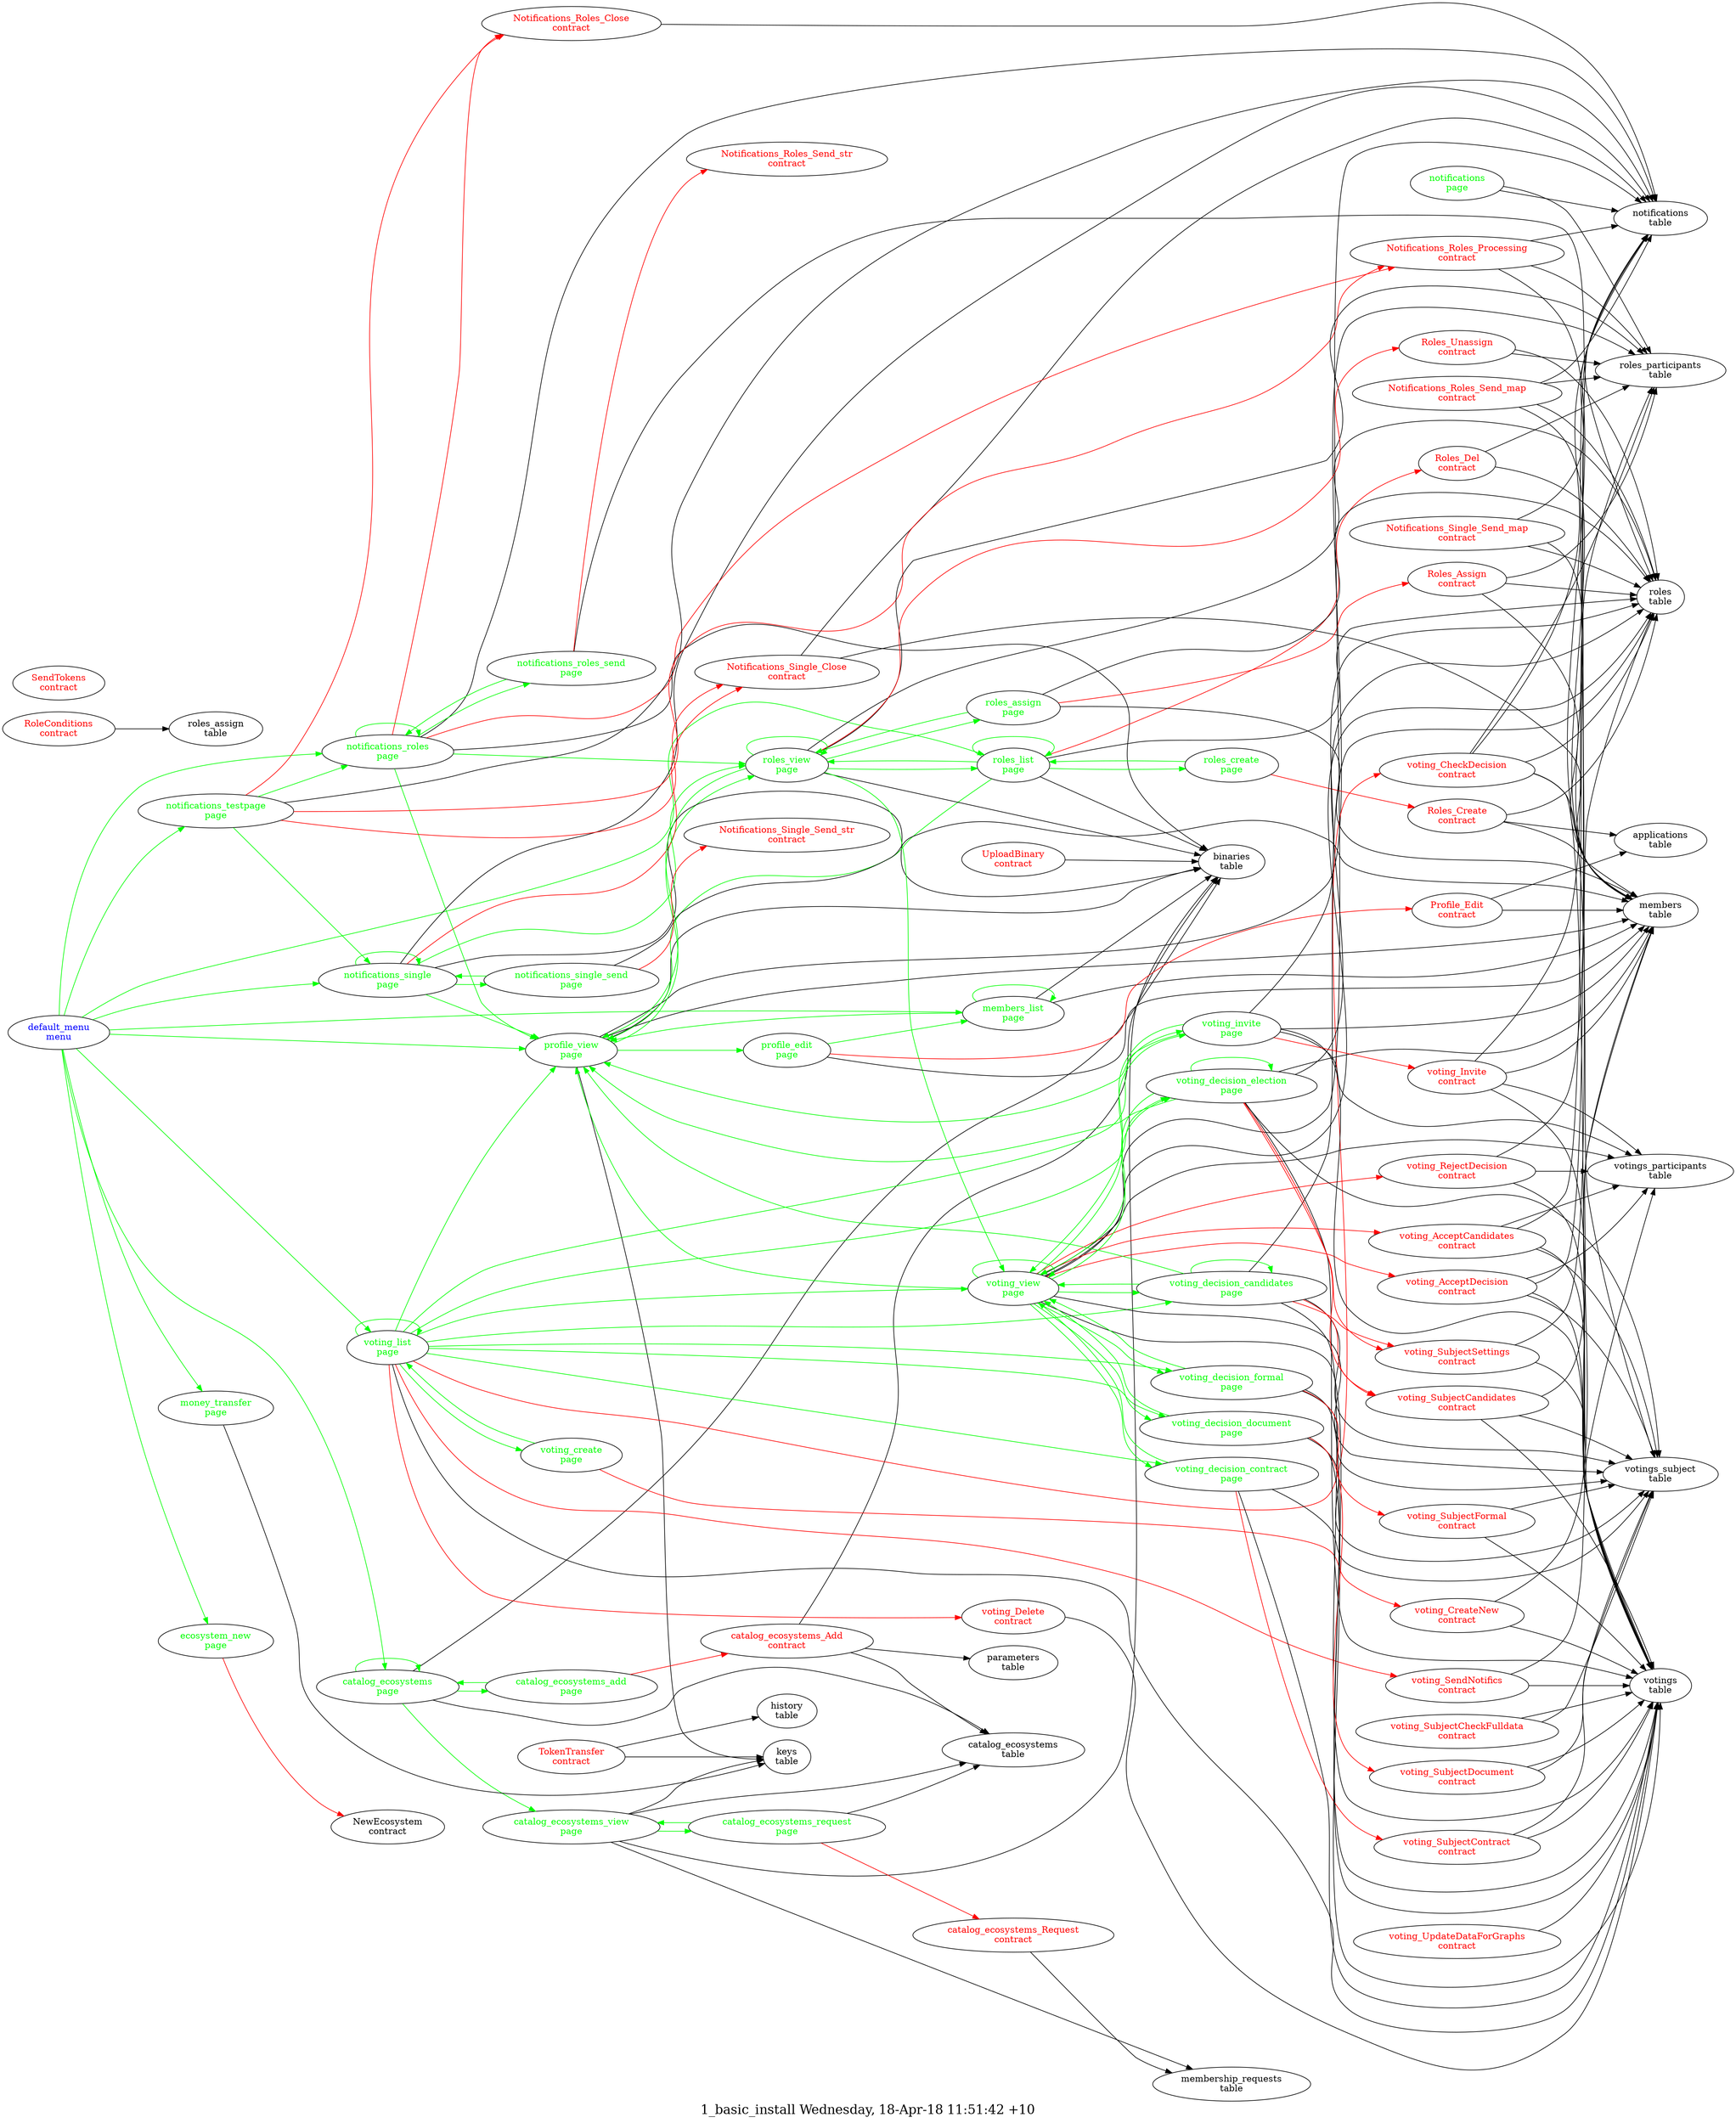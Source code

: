 digraph G {
fontsize="20.0";
label="1_basic_install Wednesday, 18-Apr-18 11:51:42 +10";
rankdir=LR;
"Notifications_Roles_Close\ncontract" -> "notifications\ntable"
"Notifications_Roles_Close\ncontract" [fontcolor=red, group=contracts];
"Notifications_Roles_Processing\ncontract" -> "notifications\ntable"
"Notifications_Roles_Processing\ncontract" -> "roles_participants\ntable"
"Notifications_Roles_Processing\ncontract" -> "members\ntable"
"Notifications_Roles_Processing\ncontract" [fontcolor=red, group=contracts];
"Notifications_Roles_Send_map\ncontract" -> "roles\ntable"
"Notifications_Roles_Send_map\ncontract" -> "roles_participants\ntable"
"Notifications_Roles_Send_map\ncontract" -> "members\ntable"
"Notifications_Roles_Send_map\ncontract" -> "notifications\ntable"
"Notifications_Roles_Send_map\ncontract" [fontcolor=red, group=contracts];
"Notifications_Roles_Send_str\ncontract" [fontcolor=red, group=contracts];
"Notifications_Single_Close\ncontract" -> "members\ntable"
"Notifications_Single_Close\ncontract" -> "notifications\ntable"
"Notifications_Single_Close\ncontract" [fontcolor=red, group=contracts];
"Notifications_Single_Send_map\ncontract" -> "members\ntable"
"Notifications_Single_Send_map\ncontract" -> "roles\ntable"
"Notifications_Single_Send_map\ncontract" -> "notifications\ntable"
"Notifications_Single_Send_map\ncontract" [fontcolor=red, group=contracts];
"Notifications_Single_Send_str\ncontract" [fontcolor=red, group=contracts];
"Profile_Edit\ncontract" -> "members\ntable"
"Profile_Edit\ncontract" -> "applications\ntable"
"Profile_Edit\ncontract" [fontcolor=red, group=contracts];
"RoleConditions\ncontract" -> "roles_assign\ntable"
"RoleConditions\ncontract" [fontcolor=red, group=contracts];
"Roles_Assign\ncontract" -> "roles\ntable"
"Roles_Assign\ncontract" -> "members\ntable"
"Roles_Assign\ncontract" -> "roles_participants\ntable"
"Roles_Assign\ncontract" [fontcolor=red, group=contracts];
"Roles_Create\ncontract" -> "members\ntable"
"Roles_Create\ncontract" -> "roles\ntable"
"Roles_Create\ncontract" -> "applications\ntable"
"Roles_Create\ncontract" [fontcolor=red, group=contracts];
"Roles_Del\ncontract" -> "roles\ntable"
"Roles_Del\ncontract" -> "roles_participants\ntable"
"Roles_Del\ncontract" [fontcolor=red, group=contracts];
"Roles_Unassign\ncontract" -> "roles_participants\ntable"
"Roles_Unassign\ncontract" -> "roles\ntable"
"Roles_Unassign\ncontract" [fontcolor=red, group=contracts];
"SendTokens\ncontract" [fontcolor=red, group=contracts];
"TokenTransfer\ncontract" -> "keys\ntable"
"TokenTransfer\ncontract" -> "history\ntable"
"TokenTransfer\ncontract" [fontcolor=red, group=contracts];
"UploadBinary\ncontract" -> "binaries\ntable"
"UploadBinary\ncontract" [fontcolor=red, group=contracts];
"catalog_ecosystems_Add\ncontract" -> "catalog_ecosystems\ntable"
"catalog_ecosystems_Add\ncontract" -> "parameters\ntable"
"catalog_ecosystems_Add\ncontract" -> "binaries\ntable"
"catalog_ecosystems_Add\ncontract" [fontcolor=red, group=contracts];
"catalog_ecosystems_Request\ncontract" -> "membership_requests\ntable"
"catalog_ecosystems_Request\ncontract" [fontcolor=red, group=contracts];
"voting_AcceptCandidates\ncontract" -> "votings\ntable"
"voting_AcceptCandidates\ncontract" -> "votings_subject\ntable"
"voting_AcceptCandidates\ncontract" -> "votings_participants\ntable"
"voting_AcceptCandidates\ncontract" -> "notifications\ntable"
"voting_AcceptCandidates\ncontract" [fontcolor=red, group=contracts];
"voting_AcceptDecision\ncontract" -> "votings\ntable"
"voting_AcceptDecision\ncontract" -> "votings_subject\ntable"
"voting_AcceptDecision\ncontract" -> "votings_participants\ntable"
"voting_AcceptDecision\ncontract" -> "notifications\ntable"
"voting_AcceptDecision\ncontract" [fontcolor=red, group=contracts];
"voting_CheckDecision\ncontract" -> "votings\ntable"
"voting_CheckDecision\ncontract" -> "votings_subject\ntable"
"voting_CheckDecision\ncontract" -> "notifications\ntable"
"voting_CheckDecision\ncontract" -> "roles\ntable"
"voting_CheckDecision\ncontract" -> "roles_participants\ntable"
"voting_CheckDecision\ncontract" [fontcolor=red, group=contracts];
"voting_CreateNew\ncontract" -> "members\ntable"
"voting_CreateNew\ncontract" -> "votings\ntable"
"voting_CreateNew\ncontract" [fontcolor=red, group=contracts];
"voting_Delete\ncontract" -> "votings\ntable"
"voting_Delete\ncontract" [fontcolor=red, group=contracts];
"voting_Invite\ncontract" -> "votings_participants\ntable"
"voting_Invite\ncontract" -> "votings\ntable"
"voting_Invite\ncontract" -> "members\ntable"
"voting_Invite\ncontract" -> "roles_participants\ntable"
"voting_Invite\ncontract" [fontcolor=red, group=contracts];
"voting_RejectDecision\ncontract" -> "votings\ntable"
"voting_RejectDecision\ncontract" -> "votings_participants\ntable"
"voting_RejectDecision\ncontract" -> "notifications\ntable"
"voting_RejectDecision\ncontract" [fontcolor=red, group=contracts];
"voting_SendNotifics\ncontract" -> "votings\ntable"
"voting_SendNotifics\ncontract" -> "votings_participants\ntable"
"voting_SendNotifics\ncontract" [fontcolor=red, group=contracts];
"voting_SubjectCandidates\ncontract" -> "votings\ntable"
"voting_SubjectCandidates\ncontract" -> "votings_subject\ntable"
"voting_SubjectCandidates\ncontract" -> "members\ntable"
"voting_SubjectCandidates\ncontract" [fontcolor=red, group=contracts];
"voting_SubjectCheckFulldata\ncontract" -> "votings\ntable"
"voting_SubjectCheckFulldata\ncontract" -> "votings_subject\ntable"
"voting_SubjectCheckFulldata\ncontract" [fontcolor=red, group=contracts];
"voting_SubjectContract\ncontract" -> "votings\ntable"
"voting_SubjectContract\ncontract" -> "votings_subject\ntable"
"voting_SubjectContract\ncontract" [fontcolor=red, group=contracts];
"voting_SubjectDocument\ncontract" -> "votings\ntable"
"voting_SubjectDocument\ncontract" -> "votings_subject\ntable"
"voting_SubjectDocument\ncontract" [fontcolor=red, group=contracts];
"voting_SubjectFormal\ncontract" -> "votings\ntable"
"voting_SubjectFormal\ncontract" -> "votings_subject\ntable"
"voting_SubjectFormal\ncontract" [fontcolor=red, group=contracts];
"voting_SubjectSettings\ncontract" -> "votings\ntable"
"voting_SubjectSettings\ncontract" -> "roles\ntable"
"voting_SubjectSettings\ncontract" [fontcolor=red, group=contracts];
"voting_UpdateDataForGraphs\ncontract" -> "votings\ntable"
"voting_UpdateDataForGraphs\ncontract" [fontcolor=red, group=contracts];
"default_menu\nmenu" -> "profile_view\npage"  [ color=green ]
"default_menu\nmenu" -> "members_list\npage"  [ color=green ]
"default_menu\nmenu" -> "notifications_single\npage"  [ color=green ]
"default_menu\nmenu" -> "notifications_roles\npage"  [ color=green ]
"default_menu\nmenu" -> "notifications_testpage\npage"  [ color=green ]
"default_menu\nmenu" -> "roles_list\npage"  [ color=green ]
"default_menu\nmenu" -> "catalog_ecosystems\npage"  [ color=green ]
"default_menu\nmenu" -> "money_transfer\npage"  [ color=green ]
"default_menu\nmenu" -> "ecosystem_new\npage"  [ color=green ]
"default_menu\nmenu" -> "voting_list\npage"  [ color=green ]
"default_menu\nmenu" [fontcolor=blue, group=menus];
"catalog_ecosystems\npage" -> "catalog_ecosystems\ntable"
"catalog_ecosystems\npage" -> "binaries\ntable"
"catalog_ecosystems\npage" -> "catalog_ecosystems\npage"  [ color=green ]
"catalog_ecosystems\npage" -> "catalog_ecosystems_view\npage"  [ color=green ]
"catalog_ecosystems\npage" -> "catalog_ecosystems_add\npage"  [ color=green ]
"catalog_ecosystems\npage" [fontcolor=green, group=pages];
"catalog_ecosystems_add\npage" -> "catalog_ecosystems_Add\ncontract"  [ color=red ]
"catalog_ecosystems_add\npage" -> "catalog_ecosystems\npage"  [ color=green ]
"catalog_ecosystems_add\npage" [fontcolor=green, group=pages];
"catalog_ecosystems_request\npage" -> "catalog_ecosystems_Request\ncontract"  [ color=red ]
"catalog_ecosystems_request\npage" -> "catalog_ecosystems\ntable"
"catalog_ecosystems_request\npage" -> "catalog_ecosystems_view\npage"  [ color=green ]
"catalog_ecosystems_request\npage" [fontcolor=green, group=pages];
"catalog_ecosystems_view\npage" -> "catalog_ecosystems\ntable"
"catalog_ecosystems_view\npage" -> "binaries\ntable"
"catalog_ecosystems_view\npage" -> "keys\ntable"
"catalog_ecosystems_view\npage" -> "membership_requests\ntable"
"catalog_ecosystems_view\npage" -> "catalog_ecosystems_request\npage"  [ color=green ]
"catalog_ecosystems_view\npage" [fontcolor=green, group=pages];
"ecosystem_new\npage" -> "NewEcosystem\ncontract"  [ color=red ]
"ecosystem_new\npage" [fontcolor=green, group=pages];
"members_list\npage" -> "members\ntable"
"members_list\npage" -> "binaries\ntable"
"members_list\npage" -> "profile_view\npage"  [ color=green ]
"members_list\npage" -> "members_list\npage"  [ color=green ]
"members_list\npage" [fontcolor=green, group=pages];
"money_transfer\npage" -> "keys\ntable"
"money_transfer\npage" [fontcolor=green, group=pages];
"notifications\npage" -> "notifications\ntable"
"notifications\npage" -> "roles_participants\ntable"
"notifications\npage" [fontcolor=green, group=pages];
"notifications_roles\npage" -> "Notifications_Roles_Processing\ncontract"  [ color=red ]
"notifications_roles\npage" -> "Notifications_Roles_Close\ncontract"  [ color=red ]
"notifications_roles\npage" -> "notifications\ntable"
"notifications_roles\npage" -> "binaries\ntable"
"notifications_roles\npage" -> "roles_view\npage"  [ color=green ]
"notifications_roles\npage" -> "profile_view\npage"  [ color=green ]
"notifications_roles\npage" -> "notifications_roles\npage"  [ color=green ]
"notifications_roles\npage" -> "notifications_roles_send\npage"  [ color=green ]
"notifications_roles\npage" [fontcolor=green, group=pages];
"notifications_roles_send\npage" -> "Notifications_Roles_Send_str\ncontract"  [ color=red ]
"notifications_roles_send\npage" -> "roles\ntable"
"notifications_roles_send\npage" -> "notifications_roles\npage"  [ color=green ]
"notifications_roles_send\npage" [fontcolor=green, group=pages];
"notifications_single\npage" -> "Notifications_Single_Close\ncontract"  [ color=red ]
"notifications_single\npage" -> "notifications\ntable"
"notifications_single\npage" -> "binaries\ntable"
"notifications_single\npage" -> "profile_view\npage"  [ color=green ]
"notifications_single\npage" -> "roles_view\npage"  [ color=green ]
"notifications_single\npage" -> "notifications_single\npage"  [ color=green ]
"notifications_single\npage" -> "notifications_single_send\npage"  [ color=green ]
"notifications_single\npage" [fontcolor=green, group=pages];
"notifications_single_send\npage" -> "Notifications_Single_Send_str\ncontract"  [ color=red ]
"notifications_single_send\npage" -> "members\ntable"
"notifications_single_send\npage" -> "notifications_single\npage"  [ color=green ]
"notifications_single_send\npage" [fontcolor=green, group=pages];
"notifications_testpage\npage" -> "Notifications_Single_Close\ncontract"  [ color=red ]
"notifications_testpage\npage" -> "Notifications_Roles_Processing\ncontract"  [ color=red ]
"notifications_testpage\npage" -> "Notifications_Roles_Close\ncontract"  [ color=red ]
"notifications_testpage\npage" -> "notifications\ntable"
"notifications_testpage\npage" -> "notifications_single\npage"  [ color=green ]
"notifications_testpage\npage" -> "notifications_roles\npage"  [ color=green ]
"notifications_testpage\npage" [fontcolor=green, group=pages];
"profile_edit\npage" -> "Profile_Edit\ncontract"  [ color=red ]
"profile_edit\npage" -> "members\ntable"
"profile_edit\npage" -> "members_list\npage"  [ color=green ]
"profile_edit\npage" [fontcolor=green, group=pages];
"profile_view\npage" -> "members\ntable"
"profile_view\npage" -> "keys\ntable"
"profile_view\npage" -> "binaries\ntable"
"profile_view\npage" -> "roles_participants\ntable"
"profile_view\npage" -> "profile_edit\npage"  [ color=green ]
"profile_view\npage" -> "roles_view\npage"  [ color=green ]
"profile_view\npage" [fontcolor=green, group=pages];
"roles_assign\npage" -> "Roles_Assign\ncontract"  [ color=red ]
"roles_assign\npage" -> "roles\ntable"
"roles_assign\npage" -> "members\ntable"
"roles_assign\npage" -> "roles_view\npage"  [ color=green ]
"roles_assign\npage" [fontcolor=green, group=pages];
"roles_create\npage" -> "Roles_Create\ncontract"  [ color=red ]
"roles_create\npage" -> "roles_list\npage"  [ color=green ]
"roles_create\npage" [fontcolor=green, group=pages];
"roles_list\npage" -> "Roles_Del\ncontract"  [ color=red ]
"roles_list\npage" -> "roles\ntable"
"roles_list\npage" -> "binaries\ntable"
"roles_list\npage" -> "profile_view\npage"  [ color=green ]
"roles_list\npage" -> "roles_view\npage"  [ color=green ]
"roles_list\npage" -> "roles_list\npage"  [ color=green ]
"roles_list\npage" -> "roles_create\npage"  [ color=green ]
"roles_list\npage" [fontcolor=green, group=pages];
"roles_view\npage" -> "Roles_Unassign\ncontract"  [ color=red ]
"roles_view\npage" -> "roles\ntable"
"roles_view\npage" -> "roles_participants\ntable"
"roles_view\npage" -> "binaries\ntable"
"roles_view\npage" -> "profile_view\npage"  [ color=green ]
"roles_view\npage" -> "voting_view\npage"  [ color=green ]
"roles_view\npage" -> "roles_view\npage"  [ color=green ]
"roles_view\npage" -> "roles_list\npage"  [ color=green ]
"roles_view\npage" -> "roles_assign\npage"  [ color=green ]
"roles_view\npage" [fontcolor=green, group=pages];
"voting_create\npage" -> "voting_CreateNew\ncontract"  [ color=red ]
"voting_create\npage" -> "voting_list\npage"  [ color=green ]
"voting_create\npage" [fontcolor=green, group=pages];
"voting_decision_candidates\npage" -> "voting_SubjectCandidates\ncontract"  [ color=red ]
"voting_decision_candidates\npage" -> "voting_SubjectSettings\ncontract"  [ color=red ]
"voting_decision_candidates\npage" -> "votings\ntable"
"voting_decision_candidates\npage" -> "votings_subject\ntable"
"voting_decision_candidates\npage" -> "roles\ntable"
"voting_decision_candidates\npage" -> "voting_decision_candidates\npage"  [ color=green ]
"voting_decision_candidates\npage" -> "profile_view\npage"  [ color=green ]
"voting_decision_candidates\npage" -> "voting_view\npage"  [ color=green ]
"voting_decision_candidates\npage" [fontcolor=green, group=pages];
"voting_decision_contract\npage" -> "voting_SubjectContract\ncontract"  [ color=red ]
"voting_decision_contract\npage" -> "votings\ntable"
"voting_decision_contract\npage" -> "votings_subject\ntable"
"voting_decision_contract\npage" -> "voting_view\npage"  [ color=green ]
"voting_decision_contract\npage" [fontcolor=green, group=pages];
"voting_decision_document\npage" -> "voting_SubjectDocument\ncontract"  [ color=red ]
"voting_decision_document\npage" -> "votings\ntable"
"voting_decision_document\npage" -> "votings_subject\ntable"
"voting_decision_document\npage" -> "voting_view\npage"  [ color=green ]
"voting_decision_document\npage" [fontcolor=green, group=pages];
"voting_decision_election\npage" -> "voting_SubjectCandidates\ncontract"  [ color=red ]
"voting_decision_election\npage" -> "voting_SubjectSettings\ncontract"  [ color=red ]
"voting_decision_election\npage" -> "votings\ntable"
"voting_decision_election\npage" -> "members\ntable"
"voting_decision_election\npage" -> "votings_subject\ntable"
"voting_decision_election\npage" -> "roles\ntable"
"voting_decision_election\npage" -> "voting_decision_election\npage"  [ color=green ]
"voting_decision_election\npage" -> "profile_view\npage"  [ color=green ]
"voting_decision_election\npage" -> "voting_view\npage"  [ color=green ]
"voting_decision_election\npage" [fontcolor=green, group=pages];
"voting_decision_formal\npage" -> "voting_SubjectFormal\ncontract"  [ color=red ]
"voting_decision_formal\npage" -> "votings\ntable"
"voting_decision_formal\npage" -> "votings_subject\ntable"
"voting_decision_formal\npage" -> "voting_view\npage"  [ color=green ]
"voting_decision_formal\npage" [fontcolor=green, group=pages];
"voting_invite\npage" -> "voting_Invite\ncontract"  [ color=red ]
"voting_invite\npage" -> "votings\ntable"
"voting_invite\npage" -> "members\ntable"
"voting_invite\npage" -> "roles\ntable"
"voting_invite\npage" -> "votings_participants\ntable"
"voting_invite\npage" -> "profile_view\npage"  [ color=green ]
"voting_invite\npage" -> "voting_view\npage"  [ color=green ]
"voting_invite\npage" [fontcolor=green, group=pages];
"voting_list\npage" -> "voting_SendNotifics\ncontract"  [ color=red ]
"voting_list\npage" -> "voting_CheckDecision\ncontract"  [ color=red ]
"voting_list\npage" -> "voting_Delete\ncontract"  [ color=red ]
"voting_list\npage" -> "votings\ntable"
"voting_list\npage" -> "voting_view\npage"  [ color=green ]
"voting_list\npage" -> "voting_decision_candidates\npage"  [ color=green ]
"voting_list\npage" -> "voting_decision_election\npage"  [ color=green ]
"voting_list\npage" -> "voting_decision_document\npage"  [ color=green ]
"voting_list\npage" -> "voting_decision_formal\npage"  [ color=green ]
"voting_list\npage" -> "voting_decision_contract\npage"  [ color=green ]
"voting_list\npage" -> "voting_invite\npage"  [ color=green ]
"voting_list\npage" -> "voting_list\npage"  [ color=green ]
"voting_list\npage" -> "profile_view\npage"  [ color=green ]
"voting_list\npage" -> "voting_create\npage"  [ color=green ]
"voting_list\npage" [fontcolor=green, group=pages];
"voting_view\npage" -> "voting_AcceptCandidates\ncontract"  [ color=red ]
"voting_view\npage" -> "voting_RejectDecision\ncontract"  [ color=red ]
"voting_view\npage" -> "voting_AcceptDecision\ncontract"  [ color=red ]
"voting_view\npage" -> "notifications\ntable"
"voting_view\npage" -> "votings\ntable"
"voting_view\npage" -> "votings_participants\ntable"
"voting_view\npage" -> "roles\ntable"
"voting_view\npage" -> "votings_subject\ntable"
"voting_view\npage" -> "profile_view\npage"  [ color=green ]
"voting_view\npage" -> "voting_view\npage"  [ color=green ]
"voting_view\npage" -> "voting_decision_candidates\npage"  [ color=green ]
"voting_view\npage" -> "voting_decision_election\npage"  [ color=green ]
"voting_view\npage" -> "voting_decision_document\npage"  [ color=green ]
"voting_view\npage" -> "voting_decision_formal\npage"  [ color=green ]
"voting_view\npage" -> "voting_decision_contract\npage"  [ color=green ]
"voting_view\npage" -> "voting_invite\npage"  [ color=green ]
"voting_view\npage" [fontcolor=green, group=pages];
}
